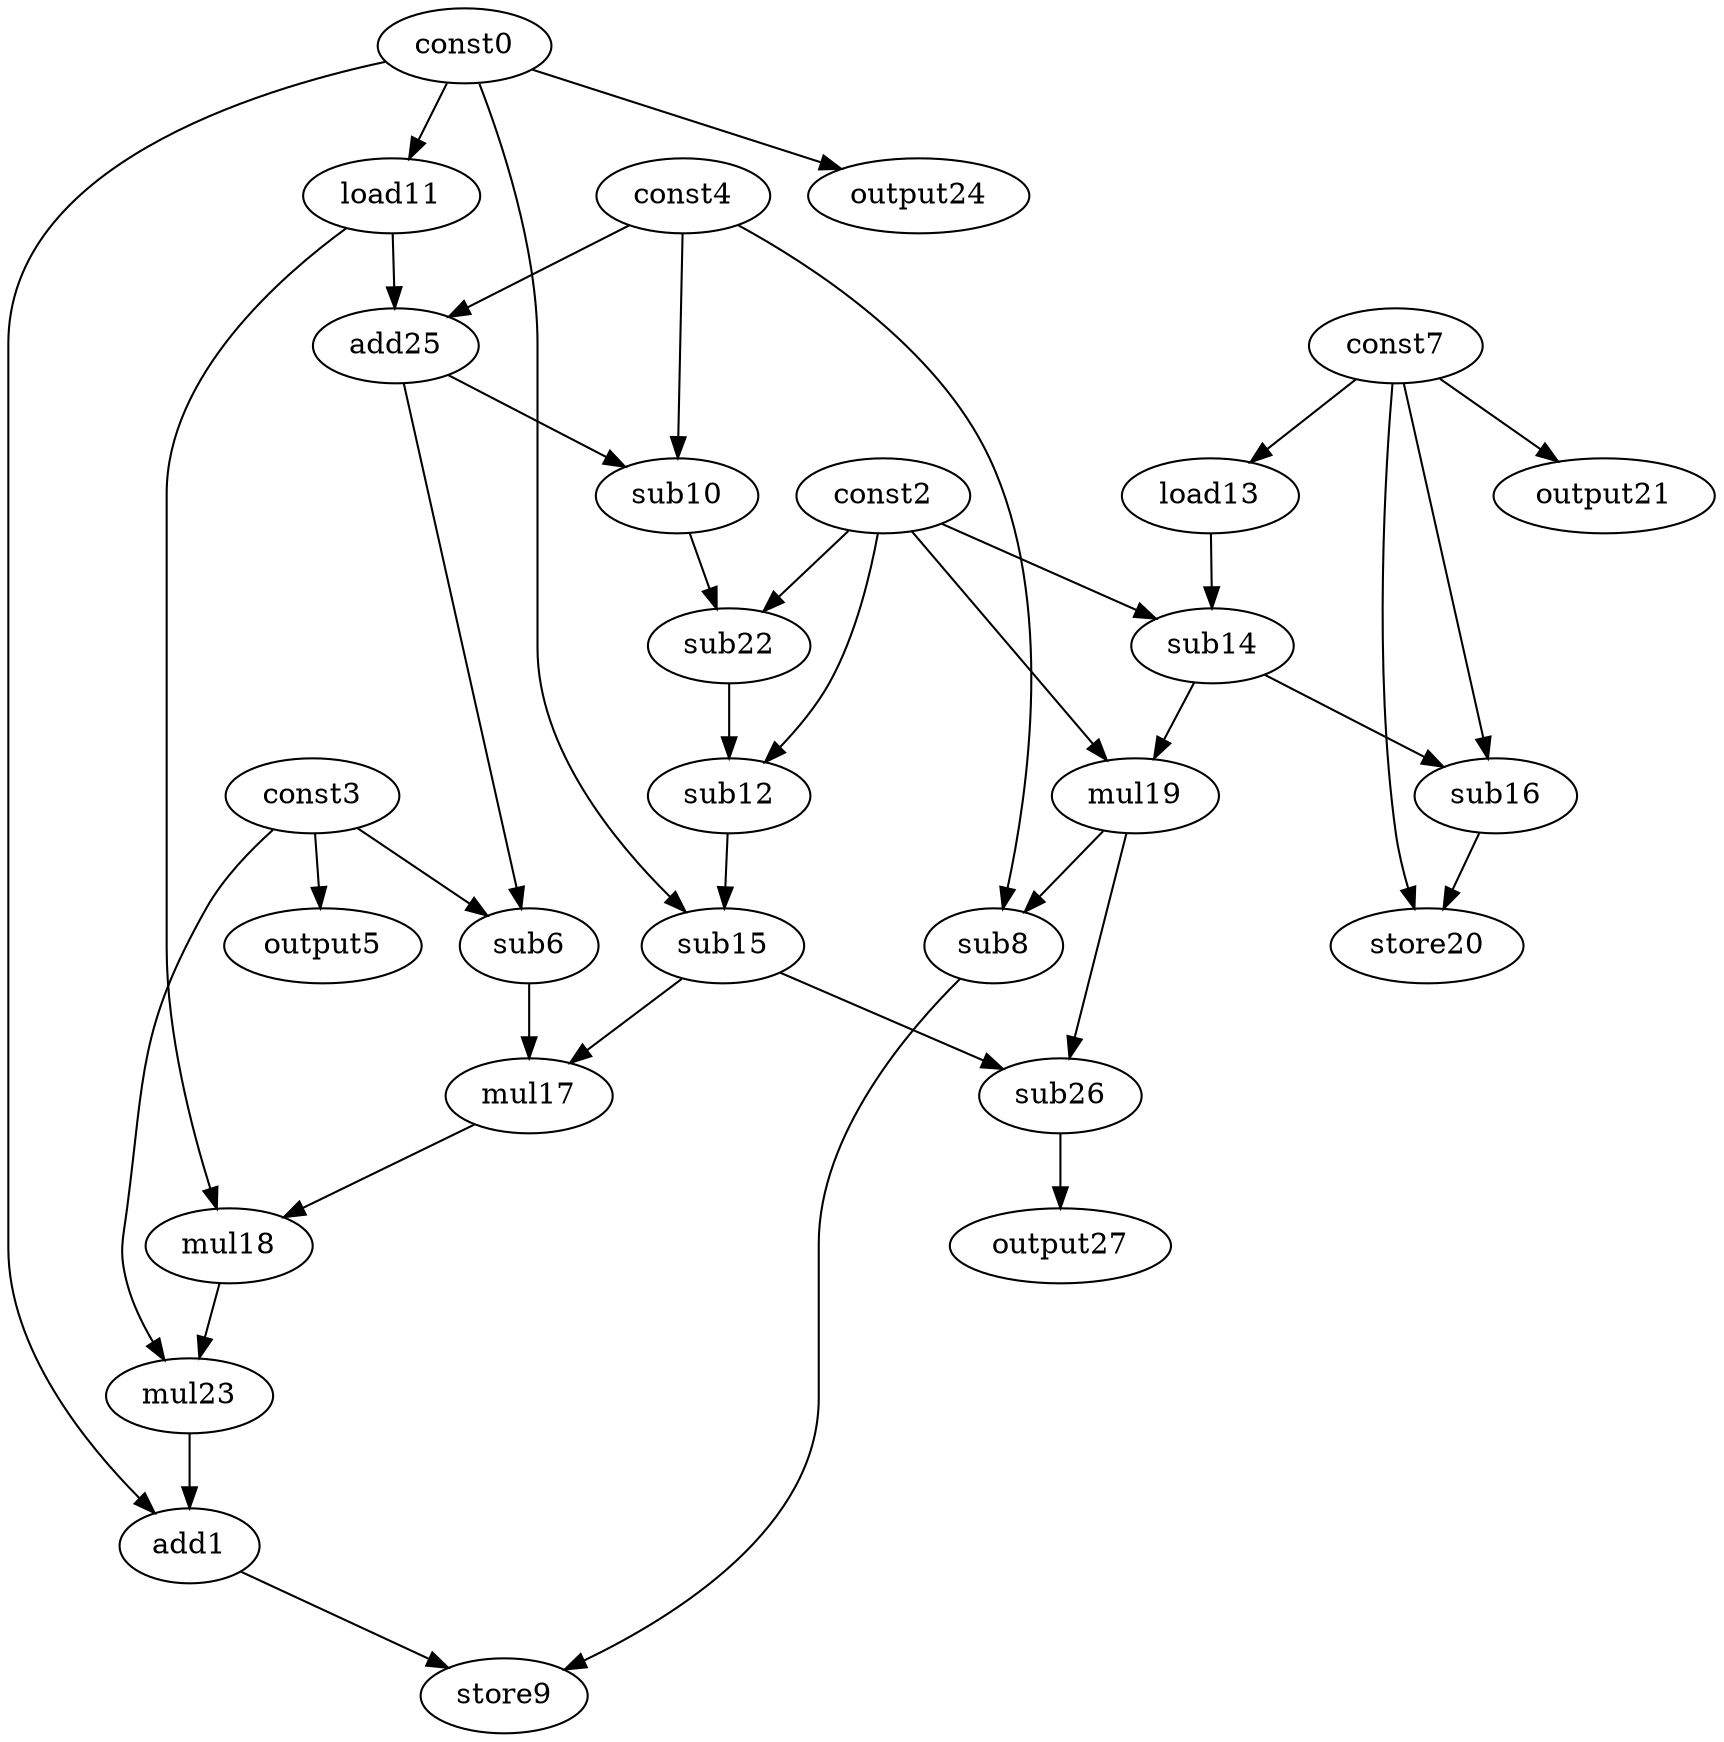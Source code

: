 digraph G { 
const0[opcode=const]; 
add1[opcode=add]; 
const2[opcode=const]; 
const3[opcode=const]; 
const4[opcode=const]; 
output5[opcode=output]; 
sub6[opcode=sub]; 
const7[opcode=const]; 
sub8[opcode=sub]; 
store9[opcode=store]; 
sub10[opcode=sub]; 
load11[opcode=load]; 
sub12[opcode=sub]; 
load13[opcode=load]; 
sub14[opcode=sub]; 
sub15[opcode=sub]; 
sub16[opcode=sub]; 
mul17[opcode=mul]; 
mul18[opcode=mul]; 
mul19[opcode=mul]; 
store20[opcode=store]; 
output21[opcode=output]; 
sub22[opcode=sub]; 
mul23[opcode=mul]; 
output24[opcode=output]; 
add25[opcode=add]; 
sub26[opcode=sub]; 
output27[opcode=output]; 
const3->output5[operand=0];
const0->load11[operand=0];
const7->load13[operand=0];
const7->output21[operand=0];
const0->output24[operand=0];
const2->sub14[operand=0];
load13->sub14[operand=1];
load11->add25[operand=0];
const4->add25[operand=1];
add25->sub6[operand=0];
const3->sub6[operand=1];
add25->sub10[operand=0];
const4->sub10[operand=1];
sub14->sub16[operand=0];
const7->sub16[operand=1];
const2->mul19[operand=0];
sub14->mul19[operand=1];
mul19->sub8[operand=0];
const4->sub8[operand=1];
sub16->store20[operand=0];
const7->store20[operand=1];
sub10->sub22[operand=0];
const2->sub22[operand=1];
const2->sub12[operand=0];
sub22->sub12[operand=1];
const0->sub15[operand=0];
sub12->sub15[operand=1];
sub6->mul17[operand=0];
sub15->mul17[operand=1];
mul19->sub26[operand=0];
sub15->sub26[operand=1];
mul17->mul18[operand=0];
load11->mul18[operand=1];
sub26->output27[operand=0];
mul18->mul23[operand=0];
const3->mul23[operand=1];
const0->add1[operand=0];
mul23->add1[operand=1];
sub8->store9[operand=0];
add1->store9[operand=1];
}
